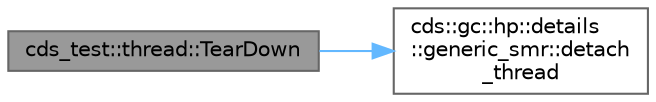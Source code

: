 digraph "cds_test::thread::TearDown"
{
 // LATEX_PDF_SIZE
  bgcolor="transparent";
  edge [fontname=Helvetica,fontsize=10,labelfontname=Helvetica,labelfontsize=10];
  node [fontname=Helvetica,fontsize=10,shape=box,height=0.2,width=0.4];
  rankdir="LR";
  Node1 [id="Node000001",label="cds_test::thread::TearDown",height=0.2,width=0.4,color="gray40", fillcolor="grey60", style="filled", fontcolor="black",tooltip=" "];
  Node1 -> Node2 [id="edge1_Node000001_Node000002",color="steelblue1",style="solid",tooltip=" "];
  Node2 [id="Node000002",label="cds::gc::hp::details\l::generic_smr::detach\l_thread",height=0.2,width=0.4,color="grey40", fillcolor="white", style="filled",URL="$classcds_1_1gc_1_1hp_1_1details_1_1generic__smr.html#acbceeee2110fff019e19f3db16721f73",tooltip="Detach current thread from HP"];
}
